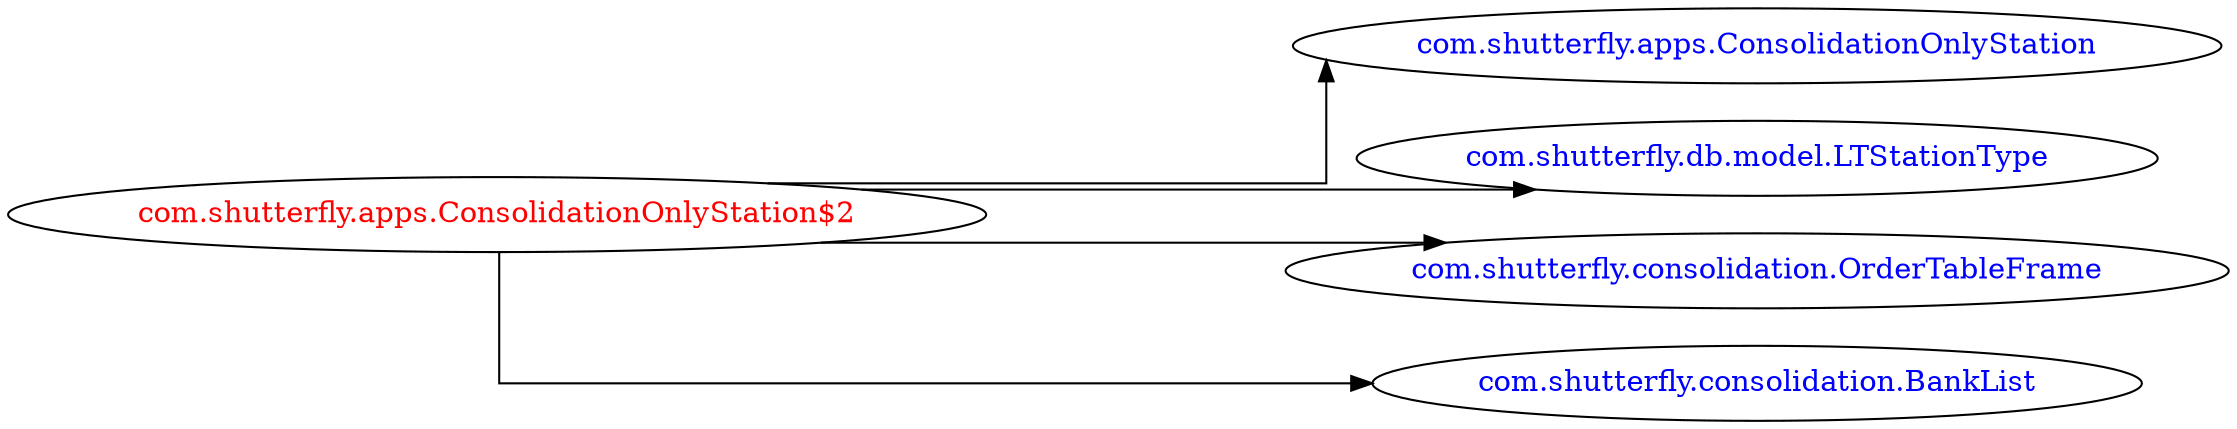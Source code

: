 digraph dependencyGraph {
 concentrate=true;
 ranksep="2.0";
 rankdir="LR"; 
 splines="ortho";
"com.shutterfly.apps.ConsolidationOnlyStation$2" [fontcolor="red"];
"com.shutterfly.apps.ConsolidationOnlyStation" [ fontcolor="blue" ];
"com.shutterfly.apps.ConsolidationOnlyStation$2"->"com.shutterfly.apps.ConsolidationOnlyStation";
"com.shutterfly.db.model.LTStationType" [ fontcolor="blue" ];
"com.shutterfly.apps.ConsolidationOnlyStation$2"->"com.shutterfly.db.model.LTStationType";
"com.shutterfly.consolidation.OrderTableFrame" [ fontcolor="blue" ];
"com.shutterfly.apps.ConsolidationOnlyStation$2"->"com.shutterfly.consolidation.OrderTableFrame";
"com.shutterfly.consolidation.BankList" [ fontcolor="blue" ];
"com.shutterfly.apps.ConsolidationOnlyStation$2"->"com.shutterfly.consolidation.BankList";
}